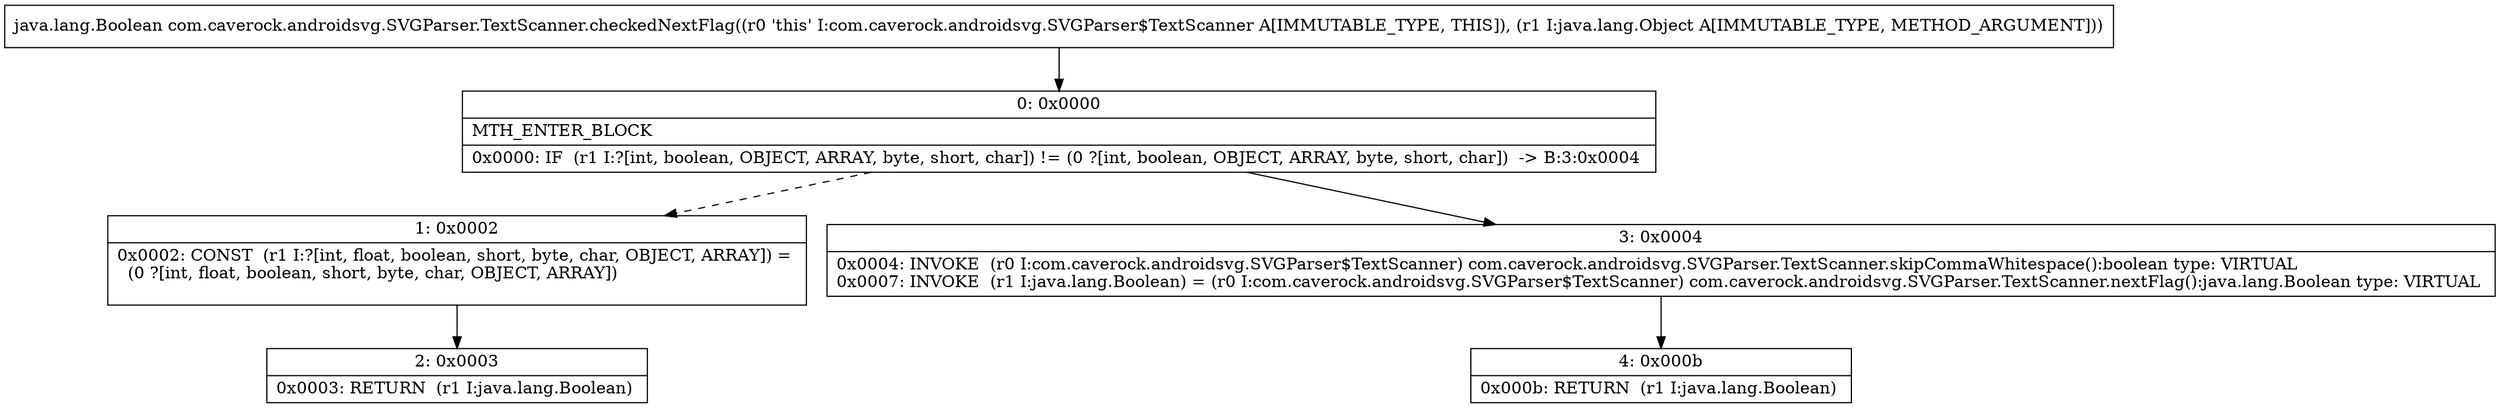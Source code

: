 digraph "CFG forcom.caverock.androidsvg.SVGParser.TextScanner.checkedNextFlag(Ljava\/lang\/Object;)Ljava\/lang\/Boolean;" {
Node_0 [shape=record,label="{0\:\ 0x0000|MTH_ENTER_BLOCK\l|0x0000: IF  (r1 I:?[int, boolean, OBJECT, ARRAY, byte, short, char]) != (0 ?[int, boolean, OBJECT, ARRAY, byte, short, char])  \-\> B:3:0x0004 \l}"];
Node_1 [shape=record,label="{1\:\ 0x0002|0x0002: CONST  (r1 I:?[int, float, boolean, short, byte, char, OBJECT, ARRAY]) = \l  (0 ?[int, float, boolean, short, byte, char, OBJECT, ARRAY])\l \l}"];
Node_2 [shape=record,label="{2\:\ 0x0003|0x0003: RETURN  (r1 I:java.lang.Boolean) \l}"];
Node_3 [shape=record,label="{3\:\ 0x0004|0x0004: INVOKE  (r0 I:com.caverock.androidsvg.SVGParser$TextScanner) com.caverock.androidsvg.SVGParser.TextScanner.skipCommaWhitespace():boolean type: VIRTUAL \l0x0007: INVOKE  (r1 I:java.lang.Boolean) = (r0 I:com.caverock.androidsvg.SVGParser$TextScanner) com.caverock.androidsvg.SVGParser.TextScanner.nextFlag():java.lang.Boolean type: VIRTUAL \l}"];
Node_4 [shape=record,label="{4\:\ 0x000b|0x000b: RETURN  (r1 I:java.lang.Boolean) \l}"];
MethodNode[shape=record,label="{java.lang.Boolean com.caverock.androidsvg.SVGParser.TextScanner.checkedNextFlag((r0 'this' I:com.caverock.androidsvg.SVGParser$TextScanner A[IMMUTABLE_TYPE, THIS]), (r1 I:java.lang.Object A[IMMUTABLE_TYPE, METHOD_ARGUMENT])) }"];
MethodNode -> Node_0;
Node_0 -> Node_1[style=dashed];
Node_0 -> Node_3;
Node_1 -> Node_2;
Node_3 -> Node_4;
}

